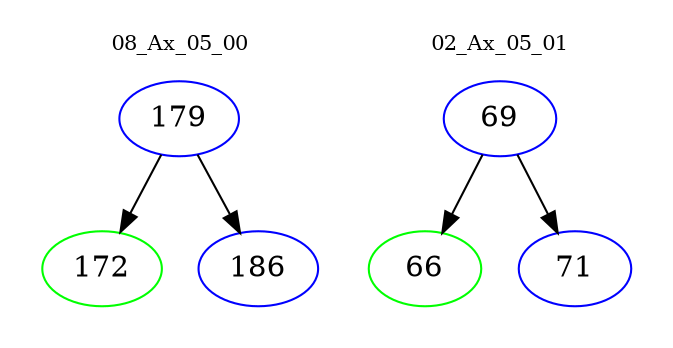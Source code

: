 digraph{
subgraph cluster_0 {
color = white
label = "08_Ax_05_00";
fontsize=10;
T0_179 [label="179", color="blue"]
T0_179 -> T0_172 [color="black"]
T0_172 [label="172", color="green"]
T0_179 -> T0_186 [color="black"]
T0_186 [label="186", color="blue"]
}
subgraph cluster_1 {
color = white
label = "02_Ax_05_01";
fontsize=10;
T1_69 [label="69", color="blue"]
T1_69 -> T1_66 [color="black"]
T1_66 [label="66", color="green"]
T1_69 -> T1_71 [color="black"]
T1_71 [label="71", color="blue"]
}
}
